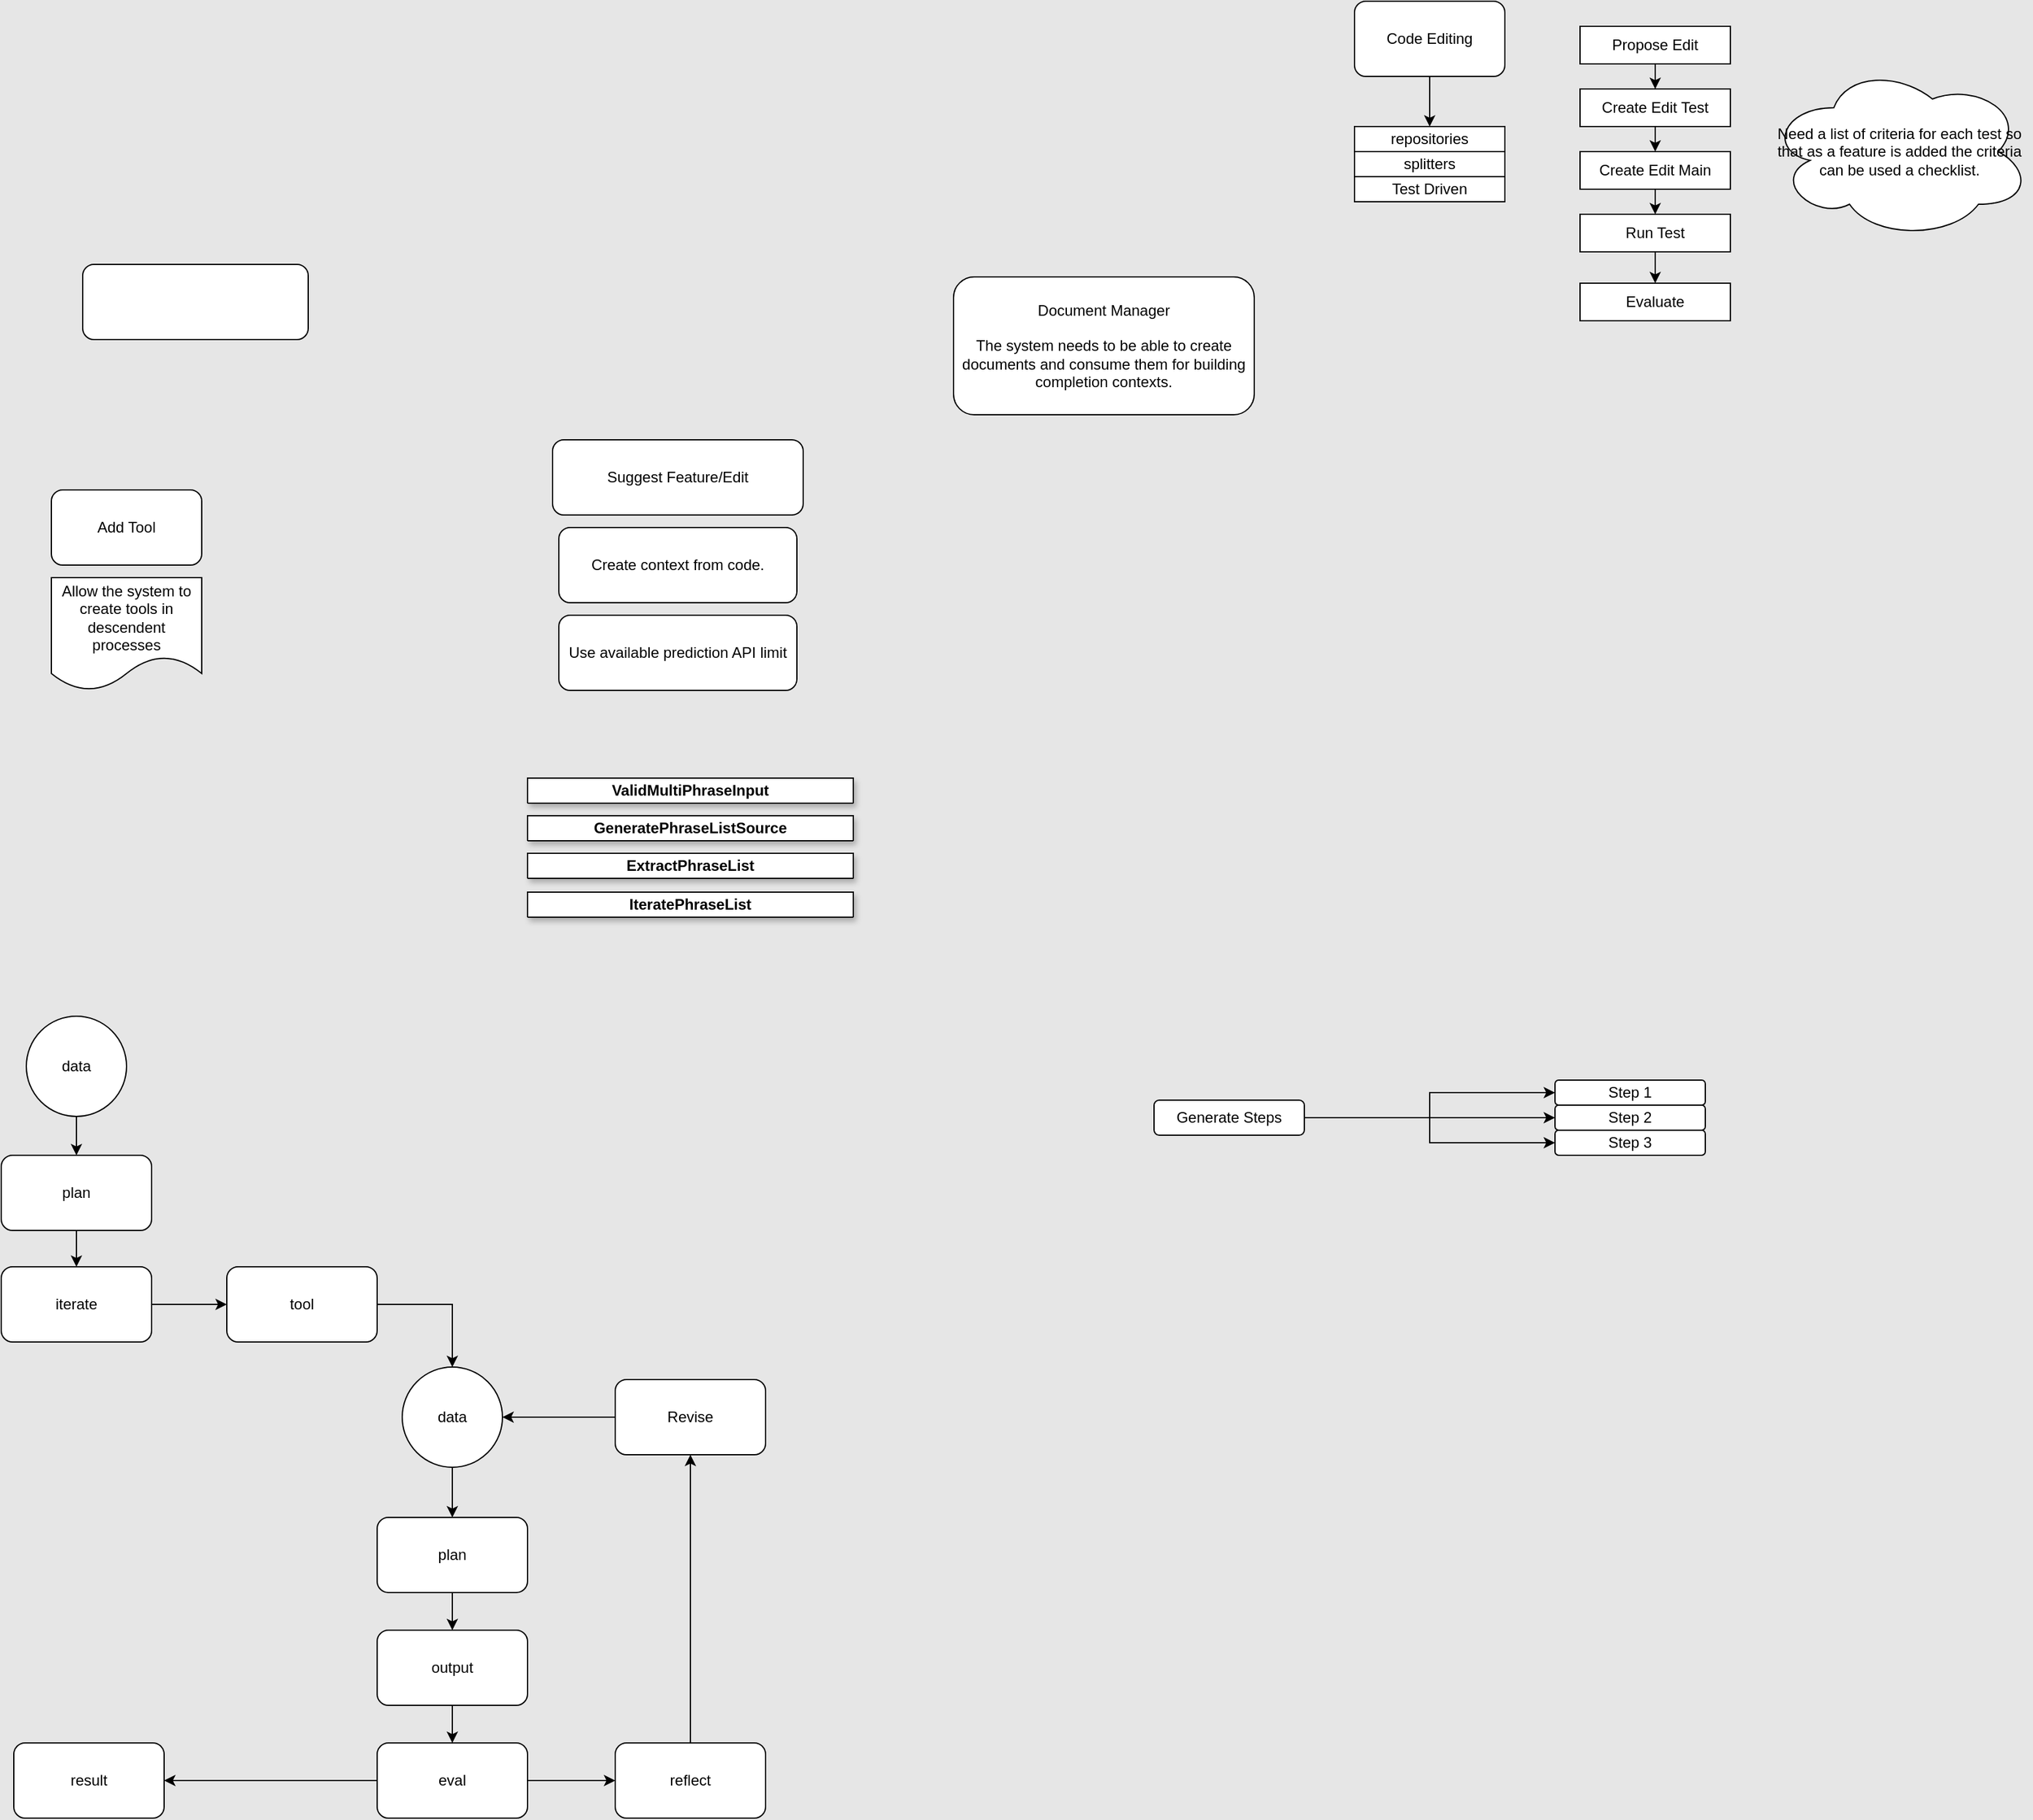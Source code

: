 <mxfile version="26.2.14">
  <diagram name="Page-1" id="hSJv2u5-FxoKJNzQkAV-">
    <mxGraphModel dx="1400" dy="1638" grid="1" gridSize="10" guides="1" tooltips="1" connect="1" arrows="1" fold="1" page="1" pageScale="1" pageWidth="850" pageHeight="1100" background="#E6E6E6" math="0" shadow="0">
      <root>
        <mxCell id="0" />
        <mxCell id="1" parent="0" />
        <mxCell id="GETbyj5P_YYwZANEKlcK-13" value="" style="edgeStyle=orthogonalEdgeStyle;rounded=0;orthogonalLoop=1;jettySize=auto;html=1;exitX=1;exitY=0.5;exitDx=0;exitDy=0;entryX=0;entryY=0.5;entryDx=0;entryDy=0;" parent="1" source="GETbyj5P_YYwZANEKlcK-50" target="GETbyj5P_YYwZANEKlcK-12" edge="1">
          <mxGeometry relative="1" as="geometry" />
        </mxCell>
        <mxCell id="GETbyj5P_YYwZANEKlcK-16" style="edgeStyle=orthogonalEdgeStyle;rounded=0;orthogonalLoop=1;jettySize=auto;html=1;exitX=1;exitY=0.5;exitDx=0;exitDy=0;entryX=0;entryY=0.5;entryDx=0;entryDy=0;" parent="1" source="GETbyj5P_YYwZANEKlcK-50" target="GETbyj5P_YYwZANEKlcK-14" edge="1">
          <mxGeometry relative="1" as="geometry" />
        </mxCell>
        <mxCell id="GETbyj5P_YYwZANEKlcK-17" style="edgeStyle=orthogonalEdgeStyle;rounded=0;orthogonalLoop=1;jettySize=auto;html=1;exitX=1;exitY=0.5;exitDx=0;exitDy=0;entryX=0;entryY=0.5;entryDx=0;entryDy=0;" parent="1" source="GETbyj5P_YYwZANEKlcK-50" target="GETbyj5P_YYwZANEKlcK-15" edge="1">
          <mxGeometry relative="1" as="geometry" />
        </mxCell>
        <mxCell id="GETbyj5P_YYwZANEKlcK-12" value="Step 1&lt;span style=&quot;color: rgba(0, 0, 0, 0); font-family: monospace; font-size: 0px; text-align: start; text-wrap-mode: nowrap;&quot;&gt;%3CmxGraphModel%3E%3Croot%3E%3CmxCell%20id%3D%220%22%2F%3E%3CmxCell%20id%3D%221%22%20parent%3D%220%22%2F%3E%3CmxCell%20id%3D%222%22%20value%3D%22Phase%202%22%20style%3D%22rounded%3D1%3BwhiteSpace%3Dwrap%3Bhtml%3D1%3B%22%20vertex%3D%221%22%20parent%3D%221%22%3E%3CmxGeometry%20x%3D%22680%22%20y%3D%22110%22%20width%3D%22120%22%20height%3D%2260%22%20as%3D%22geometry%22%2F%3E%3C%2FmxCell%3E%3C%2Froot%3E%3C%2FmxGraphModel%3E&lt;/span&gt;" style="rounded=1;whiteSpace=wrap;html=1;" parent="1" vertex="1">
          <mxGeometry x="1420" y="81" width="120" height="20" as="geometry" />
        </mxCell>
        <mxCell id="GETbyj5P_YYwZANEKlcK-14" value="Step 2&lt;span style=&quot;color: rgba(0, 0, 0, 0); font-family: monospace; font-size: 0px; text-align: start; text-wrap-mode: nowrap;&quot;&gt;%3CmxGraphModel%3E%3Croot%3E%3CmxCell%20id%3D%220%22%2F%3E%3CmxCell%20id%3D%221%22%20parent%3D%220%22%2F%3E%3CmxCell%20id%3D%222%22%20value%3D%22Step%201%26lt%3Bspan%20style%3D%26quot%3Bcolor%3A%20rgba(0%2C%200%2C%200%2C%200)%3B%20font-family%3A%20monospace%3B%20font-size%3A%200px%3B%20text-align%3A%20start%3B%20text-wrap-mode%3A%20nowrap%3B%26quot%3B%26gt%3B%253CmxGraphModel%253E%253Croot%253E%253CmxCell%2520id%253D%25220%2522%252F%253E%253CmxCell%2520id%253D%25221%2522%2520parent%253D%25220%2522%252F%253E%253CmxCell%2520id%253D%25222%2522%2520value%253D%2522Phase%25202%2522%2520style%253D%2522rounded%253D1%253BwhiteSpace%253Dwrap%253Bhtml%253D1%253B%2522%2520vertex%253D%25221%2522%2520parent%253D%25221%2522%253E%253CmxGeometry%2520x%253D%2522680%2522%2520y%253D%2522110%2522%2520width%253D%2522120%2522%2520height%253D%252260%2522%2520as%253D%2522geometry%2522%252F%253E%253C%252FmxCell%253E%253C%252Froot%253E%253C%252FmxGraphModel%253E%26lt%3B%2Fspan%26gt%3B%22%20style%3D%22rounded%3D1%3BwhiteSpace%3Dwrap%3Bhtml%3D1%3B%22%20vertex%3D%221%22%20parent%3D%221%22%3E%3CmxGeometry%20x%3D%22880%22%20y%3D%2240%22%20width%3D%22120%22%20height%3D%2260%22%20as%3D%22geometry%22%2F%3E%3C%2FmxCell%3E%3C%2Froot%3E%3C%2FmxGraphModel%3E&lt;/span&gt;" style="rounded=1;whiteSpace=wrap;html=1;" parent="1" vertex="1">
          <mxGeometry x="1420" y="101" width="120" height="20" as="geometry" />
        </mxCell>
        <mxCell id="GETbyj5P_YYwZANEKlcK-15" value="Step 3" style="rounded=1;whiteSpace=wrap;html=1;" parent="1" vertex="1">
          <mxGeometry x="1420" y="121" width="120" height="20" as="geometry" />
        </mxCell>
        <mxCell id="GETbyj5P_YYwZANEKlcK-43" value="IteratePhraseList" style="swimlane;whiteSpace=wrap;html=1;swimlaneFillColor=default;shadow=1;" parent="1" vertex="1" collapsed="1">
          <mxGeometry x="600" y="-69" width="260" height="20" as="geometry">
            <mxRectangle x="600" y="-69" width="260" height="399" as="alternateBounds" />
          </mxGeometry>
        </mxCell>
        <mxCell id="GETbyj5P_YYwZANEKlcK-44" value="Iterate over the list of phrases.&lt;br&gt;&lt;br&gt;Example:&lt;br&gt;Create a book about cats.&lt;br&gt;Create an outline then iterate over the outline to so specific sections. Feedback over the output against the current Input to evaluate if the solution is tracking to the problem, and if the plan needs to be updated to reflect new information." style="whiteSpace=wrap;html=1;noLabel=0;labelPadding=0;overflow=visible;absoluteArcSize=0;imageAspect=1;portConstraintRotation=0;snapToPoint=1;part=1;backgroundOutline=1;autosize=1;autosizeGrid=1;fixedWidth=1;resizeWidth=1;treeFolding=0;treeMoving=0;enumerate=0;comic=0;spacing=4;" parent="GETbyj5P_YYwZANEKlcK-43" vertex="1">
          <mxGeometry x="7.5" y="35" width="242.5" height="160" as="geometry" />
        </mxCell>
        <mxCell id="cMDd89x_xVnOQtX1BIiP-4" style="edgeStyle=orthogonalEdgeStyle;rounded=0;orthogonalLoop=1;jettySize=auto;html=1;exitX=1;exitY=0.5;exitDx=0;exitDy=0;entryX=0;entryY=0.5;entryDx=0;entryDy=0;" parent="GETbyj5P_YYwZANEKlcK-43" source="GETbyj5P_YYwZANEKlcK-24" target="JYHLU_MuSt27tHj3S0xl-2" edge="1">
          <mxGeometry relative="1" as="geometry" />
        </mxCell>
        <mxCell id="GETbyj5P_YYwZANEKlcK-24" value="Tool Call" style="rounded=1;whiteSpace=wrap;html=1;" parent="GETbyj5P_YYwZANEKlcK-43" vertex="1">
          <mxGeometry x="10" y="214" width="65" height="20" as="geometry" />
        </mxCell>
        <mxCell id="GETbyj5P_YYwZANEKlcK-56" value="Return&lt;br&gt;Success" style="whiteSpace=wrap;html=1;" parent="GETbyj5P_YYwZANEKlcK-43" vertex="1">
          <mxGeometry x="170" y="274" width="60" height="35" as="geometry" />
        </mxCell>
        <mxCell id="GETbyj5P_YYwZANEKlcK-55" value="Return&lt;br&gt;Failure" style="whiteSpace=wrap;html=1;" parent="GETbyj5P_YYwZANEKlcK-43" vertex="1">
          <mxGeometry x="110" y="274" width="60" height="35" as="geometry" />
        </mxCell>
        <mxCell id="JYHLU_MuSt27tHj3S0xl-1" value="evaluate" style="whiteSpace=wrap;html=1;" parent="GETbyj5P_YYwZANEKlcK-43" vertex="1">
          <mxGeometry x="110" y="239" width="120" height="30" as="geometry" />
        </mxCell>
        <mxCell id="JYHLU_MuSt27tHj3S0xl-2" value="execute" style="whiteSpace=wrap;html=1;" parent="GETbyj5P_YYwZANEKlcK-43" vertex="1">
          <mxGeometry x="110" y="209" width="120" height="30" as="geometry" />
        </mxCell>
        <mxCell id="GETbyj5P_YYwZANEKlcK-34" value="ExtractPhraseList" style="swimlane;whiteSpace=wrap;html=1;rounded=0;shadow=1;swimlaneLine=1;glass=0;noLabel=0;strokeColor=default;horizontal=1;fixDash=0;container=1;metaEdit=0;backgroundOutline=0;autosize=1;treeFolding=0;fixedWidth=0;autosizeGrid=1;separatorColor=#242424;swimlaneFillColor=default;perimeter=rectanglePerimeter;snapToPoint=0;portConstraintRotation=0;gradientColor=none;perimeterSpacing=0;swimlaneHead=1;editable=1;movable=1;resizable=1;rotatable=1;deletable=1;locked=0;connectable=1;" parent="1" vertex="1" collapsed="1">
          <mxGeometry x="600" y="-100" width="260" height="20" as="geometry">
            <mxRectangle x="740" y="-400" width="260" height="350" as="alternateBounds" />
          </mxGeometry>
        </mxCell>
        <mxCell id="GETbyj5P_YYwZANEKlcK-35" value="Extract the list of phrases&lt;br&gt;&lt;br&gt;Example:&lt;br&gt;Isolate the steps for creating the book to be send for further analysis." style="whiteSpace=wrap;html=1;" parent="GETbyj5P_YYwZANEKlcK-34" vertex="1">
          <mxGeometry x="7.5" y="180" width="245" height="87" as="geometry" />
        </mxCell>
        <mxCell id="GETbyj5P_YYwZANEKlcK-59" value="Extract the Phrase List from the returned PhraseListSource." style="whiteSpace=wrap;html=1;align=left;textShadow=1;" parent="GETbyj5P_YYwZANEKlcK-34" vertex="1">
          <mxGeometry x="7.5" y="130" width="242.5" height="30" as="geometry" />
        </mxCell>
        <mxCell id="GETbyj5P_YYwZANEKlcK-40" value="GeneratePhraseListSource" style="swimlane;whiteSpace=wrap;html=1;shadow=1;" parent="1" vertex="1" collapsed="1">
          <mxGeometry x="600" y="-130" width="260" height="20" as="geometry">
            <mxRectangle x="600" y="-50" width="210" height="200" as="alternateBounds" />
          </mxGeometry>
        </mxCell>
        <mxCell id="GETbyj5P_YYwZANEKlcK-41" value="Generate a list of phrases&lt;br&gt;&lt;br&gt;Example:&lt;br&gt;Generate a Set of Steps for writing the book." style="whiteSpace=wrap;html=1;" parent="GETbyj5P_YYwZANEKlcK-40" vertex="1">
          <mxGeometry y="23" width="210" height="97" as="geometry" />
        </mxCell>
        <mxCell id="GETbyj5P_YYwZANEKlcK-57" value="Generate a PhraseListSource&amp;nbsp;for the ValidMultiPhraseInput. This is a single output that profiles the contours of the PhraseListGoal as actionable assertions." style="whiteSpace=wrap;html=1;align=left;textShadow=1;" parent="GETbyj5P_YYwZANEKlcK-40" vertex="1">
          <mxGeometry y="110" width="210" height="90" as="geometry" />
        </mxCell>
        <mxCell id="GETbyj5P_YYwZANEKlcK-48" value="ValidMultiPhraseInput" style="swimlane;whiteSpace=wrap;html=1;shadow=1;swimlaneFillColor=default;" parent="1" vertex="1" collapsed="1">
          <mxGeometry x="600" y="-160" width="260" height="20" as="geometry">
            <mxRectangle x="240" y="-220" width="260" height="190" as="alternateBounds" />
          </mxGeometry>
        </mxCell>
        <mxCell id="GETbyj5P_YYwZANEKlcK-49" value="Evaluate input for parsing&lt;br&gt;&lt;br&gt;Example:&lt;br&gt;Create a book about cats.&lt;div&gt;&lt;br&gt;Is this a valid input for parsing?&amp;nbsp;&lt;br&gt;Yes, creating a book about cats requires several steps.&lt;/div&gt;" style="whiteSpace=wrap;html=1;" parent="GETbyj5P_YYwZANEKlcK-48" vertex="1">
          <mxGeometry x="10" y="33" width="240" height="147" as="geometry" />
        </mxCell>
        <mxCell id="GETbyj5P_YYwZANEKlcK-50" value="Generate Steps" style="rounded=1;whiteSpace=wrap;html=1;" parent="1" vertex="1">
          <mxGeometry x="1100" y="97" width="120" height="28" as="geometry" />
        </mxCell>
        <mxCell id="cMDd89x_xVnOQtX1BIiP-1" value="Create context from code." style="rounded=1;whiteSpace=wrap;html=1;" parent="1" vertex="1">
          <mxGeometry x="625" y="-360" width="190" height="60" as="geometry" />
        </mxCell>
        <mxCell id="cMDd89x_xVnOQtX1BIiP-2" value="Suggest Feature/Edit" style="rounded=1;whiteSpace=wrap;html=1;" parent="1" vertex="1">
          <mxGeometry x="620" y="-430" width="200" height="60" as="geometry" />
        </mxCell>
        <mxCell id="cMDd89x_xVnOQtX1BIiP-3" value="Use available prediction API limit" style="rounded=1;whiteSpace=wrap;html=1;" parent="1" vertex="1">
          <mxGeometry x="625" y="-290" width="190" height="60" as="geometry" />
        </mxCell>
        <mxCell id="xY59ZEsb-rLchHEWTIaU-1" value="Document Manager&lt;div&gt;&lt;br&gt;The system needs to be able to create documents and consume them for building completion contexts.&lt;/div&gt;" style="rounded=1;whiteSpace=wrap;html=1;" parent="1" vertex="1">
          <mxGeometry x="940" y="-560" width="240" height="110" as="geometry" />
        </mxCell>
        <mxCell id="xY59ZEsb-rLchHEWTIaU-2" value="&amp;nbsp;" style="rounded=1;whiteSpace=wrap;html=1;" parent="1" vertex="1">
          <mxGeometry x="245" y="-570" width="180" height="60" as="geometry" />
        </mxCell>
        <mxCell id="4o9Aga6gmgFH_9fT-B03-1" value="Code Editing" style="rounded=1;whiteSpace=wrap;html=1;" parent="1" vertex="1">
          <mxGeometry x="1260" y="-780" width="120" height="60" as="geometry" />
        </mxCell>
        <mxCell id="4o9Aga6gmgFH_9fT-B03-2" value="repositories" style="whiteSpace=wrap;html=1;" parent="1" vertex="1">
          <mxGeometry x="1260" y="-680" width="120" height="20" as="geometry" />
        </mxCell>
        <mxCell id="4o9Aga6gmgFH_9fT-B03-3" style="edgeStyle=orthogonalEdgeStyle;rounded=0;orthogonalLoop=1;jettySize=auto;html=1;exitX=0.5;exitY=1;exitDx=0;exitDy=0;" parent="1" source="4o9Aga6gmgFH_9fT-B03-1" target="4o9Aga6gmgFH_9fT-B03-2" edge="1">
          <mxGeometry relative="1" as="geometry" />
        </mxCell>
        <mxCell id="4o9Aga6gmgFH_9fT-B03-4" value="splitters" style="whiteSpace=wrap;html=1;" parent="1" vertex="1">
          <mxGeometry x="1260" y="-660" width="120" height="20" as="geometry" />
        </mxCell>
        <mxCell id="4o9Aga6gmgFH_9fT-B03-5" value="Test Driven" style="whiteSpace=wrap;html=1;" parent="1" vertex="1">
          <mxGeometry x="1260" y="-640" width="120" height="20" as="geometry" />
        </mxCell>
        <mxCell id="4o9Aga6gmgFH_9fT-B03-9" value="" style="edgeStyle=orthogonalEdgeStyle;rounded=0;orthogonalLoop=1;jettySize=auto;html=1;" parent="1" source="4o9Aga6gmgFH_9fT-B03-7" target="4o9Aga6gmgFH_9fT-B03-8" edge="1">
          <mxGeometry relative="1" as="geometry" />
        </mxCell>
        <mxCell id="4o9Aga6gmgFH_9fT-B03-7" value="Propose Edit" style="whiteSpace=wrap;html=1;" parent="1" vertex="1">
          <mxGeometry x="1440" y="-760" width="120" height="30" as="geometry" />
        </mxCell>
        <mxCell id="4o9Aga6gmgFH_9fT-B03-13" style="edgeStyle=orthogonalEdgeStyle;rounded=0;orthogonalLoop=1;jettySize=auto;html=1;exitX=0.5;exitY=1;exitDx=0;exitDy=0;entryX=0.5;entryY=0;entryDx=0;entryDy=0;" parent="1" source="4o9Aga6gmgFH_9fT-B03-8" target="4o9Aga6gmgFH_9fT-B03-10" edge="1">
          <mxGeometry relative="1" as="geometry" />
        </mxCell>
        <mxCell id="4o9Aga6gmgFH_9fT-B03-8" value="Create Edit Test" style="whiteSpace=wrap;html=1;" parent="1" vertex="1">
          <mxGeometry x="1440" y="-710" width="120" height="30" as="geometry" />
        </mxCell>
        <mxCell id="4o9Aga6gmgFH_9fT-B03-15" style="edgeStyle=orthogonalEdgeStyle;rounded=0;orthogonalLoop=1;jettySize=auto;html=1;exitX=0.5;exitY=1;exitDx=0;exitDy=0;entryX=0.5;entryY=0;entryDx=0;entryDy=0;" parent="1" source="4o9Aga6gmgFH_9fT-B03-10" target="4o9Aga6gmgFH_9fT-B03-14" edge="1">
          <mxGeometry relative="1" as="geometry" />
        </mxCell>
        <mxCell id="4o9Aga6gmgFH_9fT-B03-10" value="Create Edit Main" style="whiteSpace=wrap;html=1;" parent="1" vertex="1">
          <mxGeometry x="1440" y="-660" width="120" height="30" as="geometry" />
        </mxCell>
        <mxCell id="4o9Aga6gmgFH_9fT-B03-17" style="edgeStyle=orthogonalEdgeStyle;rounded=0;orthogonalLoop=1;jettySize=auto;html=1;exitX=0.5;exitY=1;exitDx=0;exitDy=0;entryX=0.5;entryY=0;entryDx=0;entryDy=0;" parent="1" source="4o9Aga6gmgFH_9fT-B03-14" target="4o9Aga6gmgFH_9fT-B03-16" edge="1">
          <mxGeometry relative="1" as="geometry" />
        </mxCell>
        <mxCell id="4o9Aga6gmgFH_9fT-B03-14" value="Run Test" style="whiteSpace=wrap;html=1;" parent="1" vertex="1">
          <mxGeometry x="1440" y="-610" width="120" height="30" as="geometry" />
        </mxCell>
        <mxCell id="4o9Aga6gmgFH_9fT-B03-16" value="Evaluate" style="whiteSpace=wrap;html=1;" parent="1" vertex="1">
          <mxGeometry x="1440" y="-555" width="120" height="30" as="geometry" />
        </mxCell>
        <mxCell id="4o9Aga6gmgFH_9fT-B03-18" value="Need a list of criteria for each test so that as a feature is added the criteria can be used a checklist." style="ellipse;shape=cloud;whiteSpace=wrap;html=1;" parent="1" vertex="1">
          <mxGeometry x="1590" y="-730" width="210" height="140" as="geometry" />
        </mxCell>
        <mxCell id="VCqCBCBZ_VbBb2Snjpwb-1" value="Add Tool" style="rounded=1;whiteSpace=wrap;html=1;" vertex="1" parent="1">
          <mxGeometry x="220" y="-390" width="120" height="60" as="geometry" />
        </mxCell>
        <mxCell id="VCqCBCBZ_VbBb2Snjpwb-2" value="Allow the system to create tools in descendent processes" style="shape=document;whiteSpace=wrap;html=1;boundedLbl=1;" vertex="1" parent="1">
          <mxGeometry x="220" y="-320" width="120" height="90" as="geometry" />
        </mxCell>
        <mxCell id="VCqCBCBZ_VbBb2Snjpwb-11" style="edgeStyle=orthogonalEdgeStyle;rounded=0;orthogonalLoop=1;jettySize=auto;html=1;exitX=0.5;exitY=1;exitDx=0;exitDy=0;entryX=0.5;entryY=0;entryDx=0;entryDy=0;" edge="1" parent="1" source="VCqCBCBZ_VbBb2Snjpwb-3" target="VCqCBCBZ_VbBb2Snjpwb-4">
          <mxGeometry relative="1" as="geometry" />
        </mxCell>
        <mxCell id="VCqCBCBZ_VbBb2Snjpwb-3" value="data" style="ellipse;whiteSpace=wrap;html=1;" vertex="1" parent="1">
          <mxGeometry x="200" y="30" width="80" height="80" as="geometry" />
        </mxCell>
        <mxCell id="VCqCBCBZ_VbBb2Snjpwb-12" style="edgeStyle=orthogonalEdgeStyle;rounded=0;orthogonalLoop=1;jettySize=auto;html=1;" edge="1" parent="1" source="VCqCBCBZ_VbBb2Snjpwb-16" target="VCqCBCBZ_VbBb2Snjpwb-5">
          <mxGeometry relative="1" as="geometry" />
        </mxCell>
        <mxCell id="VCqCBCBZ_VbBb2Snjpwb-4" value="plan" style="rounded=1;whiteSpace=wrap;html=1;" vertex="1" parent="1">
          <mxGeometry x="180" y="141" width="120" height="60" as="geometry" />
        </mxCell>
        <mxCell id="VCqCBCBZ_VbBb2Snjpwb-13" style="edgeStyle=orthogonalEdgeStyle;rounded=0;orthogonalLoop=1;jettySize=auto;html=1;exitX=0.5;exitY=1;exitDx=0;exitDy=0;entryX=0.5;entryY=0;entryDx=0;entryDy=0;" edge="1" parent="1" source="VCqCBCBZ_VbBb2Snjpwb-18" target="VCqCBCBZ_VbBb2Snjpwb-6">
          <mxGeometry relative="1" as="geometry" />
        </mxCell>
        <mxCell id="VCqCBCBZ_VbBb2Snjpwb-5" value="tool" style="rounded=1;whiteSpace=wrap;html=1;" vertex="1" parent="1">
          <mxGeometry x="360" y="230" width="120" height="60" as="geometry" />
        </mxCell>
        <mxCell id="VCqCBCBZ_VbBb2Snjpwb-7" style="edgeStyle=orthogonalEdgeStyle;rounded=0;orthogonalLoop=1;jettySize=auto;html=1;entryX=0.5;entryY=1;entryDx=0;entryDy=0;" edge="1" parent="1" source="VCqCBCBZ_VbBb2Snjpwb-10" target="VCqCBCBZ_VbBb2Snjpwb-8">
          <mxGeometry relative="1" as="geometry">
            <mxPoint x="330" y="190" as="targetPoint" />
          </mxGeometry>
        </mxCell>
        <mxCell id="VCqCBCBZ_VbBb2Snjpwb-29" style="edgeStyle=orthogonalEdgeStyle;rounded=0;orthogonalLoop=1;jettySize=auto;html=1;exitX=1;exitY=0.5;exitDx=0;exitDy=0;entryX=0;entryY=0.5;entryDx=0;entryDy=0;" edge="1" parent="1" source="VCqCBCBZ_VbBb2Snjpwb-6" target="VCqCBCBZ_VbBb2Snjpwb-10">
          <mxGeometry relative="1" as="geometry" />
        </mxCell>
        <mxCell id="VCqCBCBZ_VbBb2Snjpwb-32" style="edgeStyle=orthogonalEdgeStyle;rounded=0;orthogonalLoop=1;jettySize=auto;html=1;" edge="1" parent="1" source="VCqCBCBZ_VbBb2Snjpwb-6" target="VCqCBCBZ_VbBb2Snjpwb-25">
          <mxGeometry relative="1" as="geometry" />
        </mxCell>
        <mxCell id="VCqCBCBZ_VbBb2Snjpwb-6" value="eval" style="rounded=1;whiteSpace=wrap;html=1;" vertex="1" parent="1">
          <mxGeometry x="480" y="610" width="120" height="60" as="geometry" />
        </mxCell>
        <mxCell id="VCqCBCBZ_VbBb2Snjpwb-9" style="edgeStyle=orthogonalEdgeStyle;rounded=0;orthogonalLoop=1;jettySize=auto;html=1;" edge="1" parent="1" source="VCqCBCBZ_VbBb2Snjpwb-8" target="VCqCBCBZ_VbBb2Snjpwb-21">
          <mxGeometry relative="1" as="geometry" />
        </mxCell>
        <mxCell id="VCqCBCBZ_VbBb2Snjpwb-8" value="Revise" style="rounded=1;whiteSpace=wrap;html=1;" vertex="1" parent="1">
          <mxGeometry x="670" y="320" width="120" height="60" as="geometry" />
        </mxCell>
        <mxCell id="VCqCBCBZ_VbBb2Snjpwb-17" value="" style="edgeStyle=orthogonalEdgeStyle;rounded=0;orthogonalLoop=1;jettySize=auto;html=1;" edge="1" parent="1" source="VCqCBCBZ_VbBb2Snjpwb-4" target="VCqCBCBZ_VbBb2Snjpwb-16">
          <mxGeometry relative="1" as="geometry">
            <mxPoint x="240" y="190" as="sourcePoint" />
            <mxPoint x="240" y="340" as="targetPoint" />
          </mxGeometry>
        </mxCell>
        <mxCell id="VCqCBCBZ_VbBb2Snjpwb-22" style="edgeStyle=orthogonalEdgeStyle;rounded=0;orthogonalLoop=1;jettySize=auto;html=1;" edge="1" parent="1" source="VCqCBCBZ_VbBb2Snjpwb-5" target="VCqCBCBZ_VbBb2Snjpwb-21">
          <mxGeometry relative="1" as="geometry" />
        </mxCell>
        <mxCell id="VCqCBCBZ_VbBb2Snjpwb-16" value="iterate" style="rounded=1;whiteSpace=wrap;html=1;" vertex="1" parent="1">
          <mxGeometry x="180" y="230" width="120" height="60" as="geometry" />
        </mxCell>
        <mxCell id="VCqCBCBZ_VbBb2Snjpwb-18" value="output" style="rounded=1;whiteSpace=wrap;html=1;" vertex="1" parent="1">
          <mxGeometry x="480" y="520" width="120" height="60" as="geometry" />
        </mxCell>
        <mxCell id="VCqCBCBZ_VbBb2Snjpwb-24" style="edgeStyle=orthogonalEdgeStyle;rounded=0;orthogonalLoop=1;jettySize=auto;html=1;" edge="1" parent="1" source="VCqCBCBZ_VbBb2Snjpwb-21" target="VCqCBCBZ_VbBb2Snjpwb-23">
          <mxGeometry relative="1" as="geometry" />
        </mxCell>
        <mxCell id="VCqCBCBZ_VbBb2Snjpwb-21" value="data" style="ellipse;whiteSpace=wrap;html=1;" vertex="1" parent="1">
          <mxGeometry x="500" y="310" width="80" height="80" as="geometry" />
        </mxCell>
        <mxCell id="VCqCBCBZ_VbBb2Snjpwb-27" style="edgeStyle=orthogonalEdgeStyle;rounded=0;orthogonalLoop=1;jettySize=auto;html=1;" edge="1" parent="1" source="VCqCBCBZ_VbBb2Snjpwb-23" target="VCqCBCBZ_VbBb2Snjpwb-18">
          <mxGeometry relative="1" as="geometry" />
        </mxCell>
        <mxCell id="VCqCBCBZ_VbBb2Snjpwb-23" value="plan" style="rounded=1;whiteSpace=wrap;html=1;" vertex="1" parent="1">
          <mxGeometry x="480" y="430" width="120" height="60" as="geometry" />
        </mxCell>
        <mxCell id="VCqCBCBZ_VbBb2Snjpwb-25" value="result" style="rounded=1;whiteSpace=wrap;html=1;" vertex="1" parent="1">
          <mxGeometry x="190" y="610" width="120" height="60" as="geometry" />
        </mxCell>
        <mxCell id="VCqCBCBZ_VbBb2Snjpwb-10" value="reflect" style="rounded=1;whiteSpace=wrap;html=1;" vertex="1" parent="1">
          <mxGeometry x="670" y="610" width="120" height="60" as="geometry" />
        </mxCell>
      </root>
    </mxGraphModel>
  </diagram>
</mxfile>
